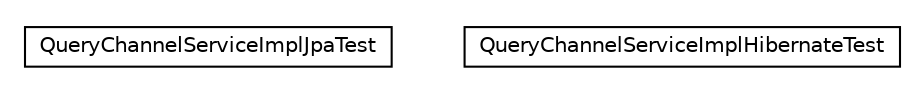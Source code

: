 #!/usr/local/bin/dot
#
# Class diagram 
# Generated by UMLGraph version R5_6_6-8-g8d7759 (http://www.umlgraph.org/)
#

digraph G {
	edge [fontname="Helvetica",fontsize=10,labelfontname="Helvetica",labelfontsize=10];
	node [fontname="Helvetica",fontsize=10,shape=plaintext];
	nodesep=0.25;
	ranksep=0.5;
	// org.dayatang.querychannel.impl.QueryChannelServiceImplJpaTest
	c5 [label=<<table title="org.dayatang.querychannel.impl.QueryChannelServiceImplJpaTest" border="0" cellborder="1" cellspacing="0" cellpadding="2" port="p" href="./QueryChannelServiceImplJpaTest.html">
		<tr><td><table border="0" cellspacing="0" cellpadding="1">
<tr><td align="center" balign="center"> QueryChannelServiceImplJpaTest </td></tr>
		</table></td></tr>
		</table>>, URL="./QueryChannelServiceImplJpaTest.html", fontname="Helvetica", fontcolor="black", fontsize=10.0];
	// org.dayatang.querychannel.impl.QueryChannelServiceImplHibernateTest
	c6 [label=<<table title="org.dayatang.querychannel.impl.QueryChannelServiceImplHibernateTest" border="0" cellborder="1" cellspacing="0" cellpadding="2" port="p" href="./QueryChannelServiceImplHibernateTest.html">
		<tr><td><table border="0" cellspacing="0" cellpadding="1">
<tr><td align="center" balign="center"> QueryChannelServiceImplHibernateTest </td></tr>
		</table></td></tr>
		</table>>, URL="./QueryChannelServiceImplHibernateTest.html", fontname="Helvetica", fontcolor="black", fontsize=10.0];
}

